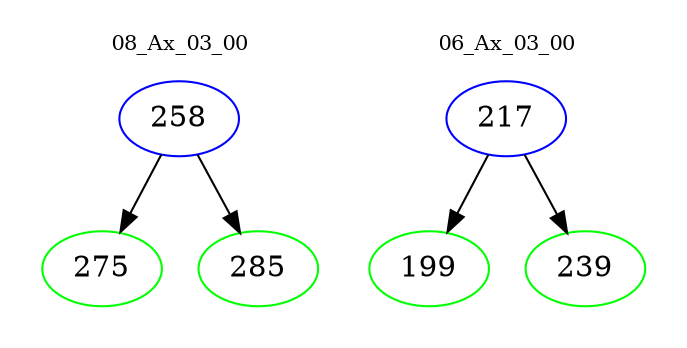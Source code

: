 digraph{
subgraph cluster_0 {
color = white
label = "08_Ax_03_00";
fontsize=10;
T0_258 [label="258", color="blue"]
T0_258 -> T0_275 [color="black"]
T0_275 [label="275", color="green"]
T0_258 -> T0_285 [color="black"]
T0_285 [label="285", color="green"]
}
subgraph cluster_1 {
color = white
label = "06_Ax_03_00";
fontsize=10;
T1_217 [label="217", color="blue"]
T1_217 -> T1_199 [color="black"]
T1_199 [label="199", color="green"]
T1_217 -> T1_239 [color="black"]
T1_239 [label="239", color="green"]
}
}
